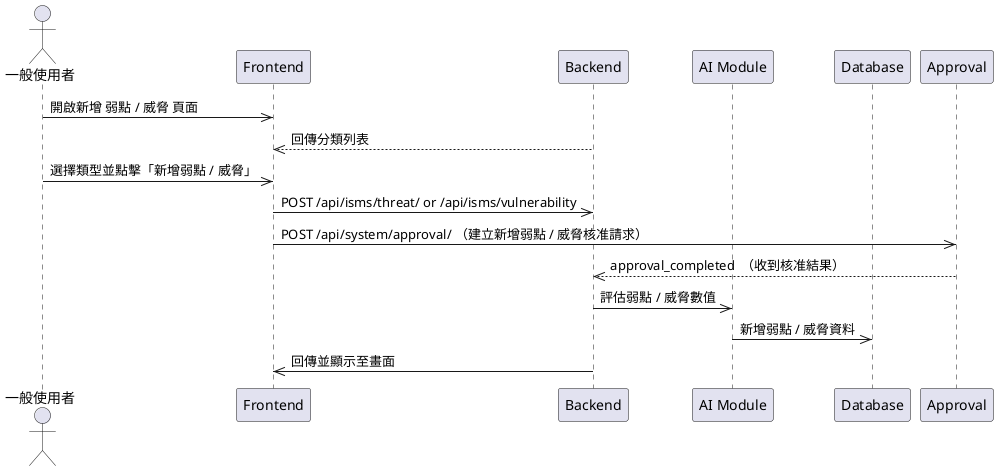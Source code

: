 @startuml
actor User as "一般使用者"
participant Frontend
participant Backend
participant AI_Module as "AI Module"
participant Database

User->>Frontend: 開啟新增 弱點 / 威脅 頁面
Backend-->>Frontend: 回傳分類列表
User->>Frontend: 選擇類型並點擊「新增弱點 / 威脅」
Frontend->>Backend: POST /api/isms/threat/ or /api/isms/vulnerability
Frontend->>Approval: POST /api/system/approval/ （建立新增弱點 / 威脅核准請求）
Approval-->>Backend: approval_completed  （收到核准結果）
Backend->> AI_Module: 評估弱點 / 威脅數值
AI_Module->>Database: 新增弱點 / 威脅資料
Backend->>Frontend: 回傳並顯示至畫面
@enduml

